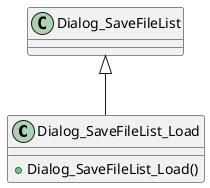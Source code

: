 @startuml
class Dialog_SaveFileList_Load {
    + Dialog_SaveFileList_Load()
}
Dialog_SaveFileList <|-- Dialog_SaveFileList_Load
@enduml

